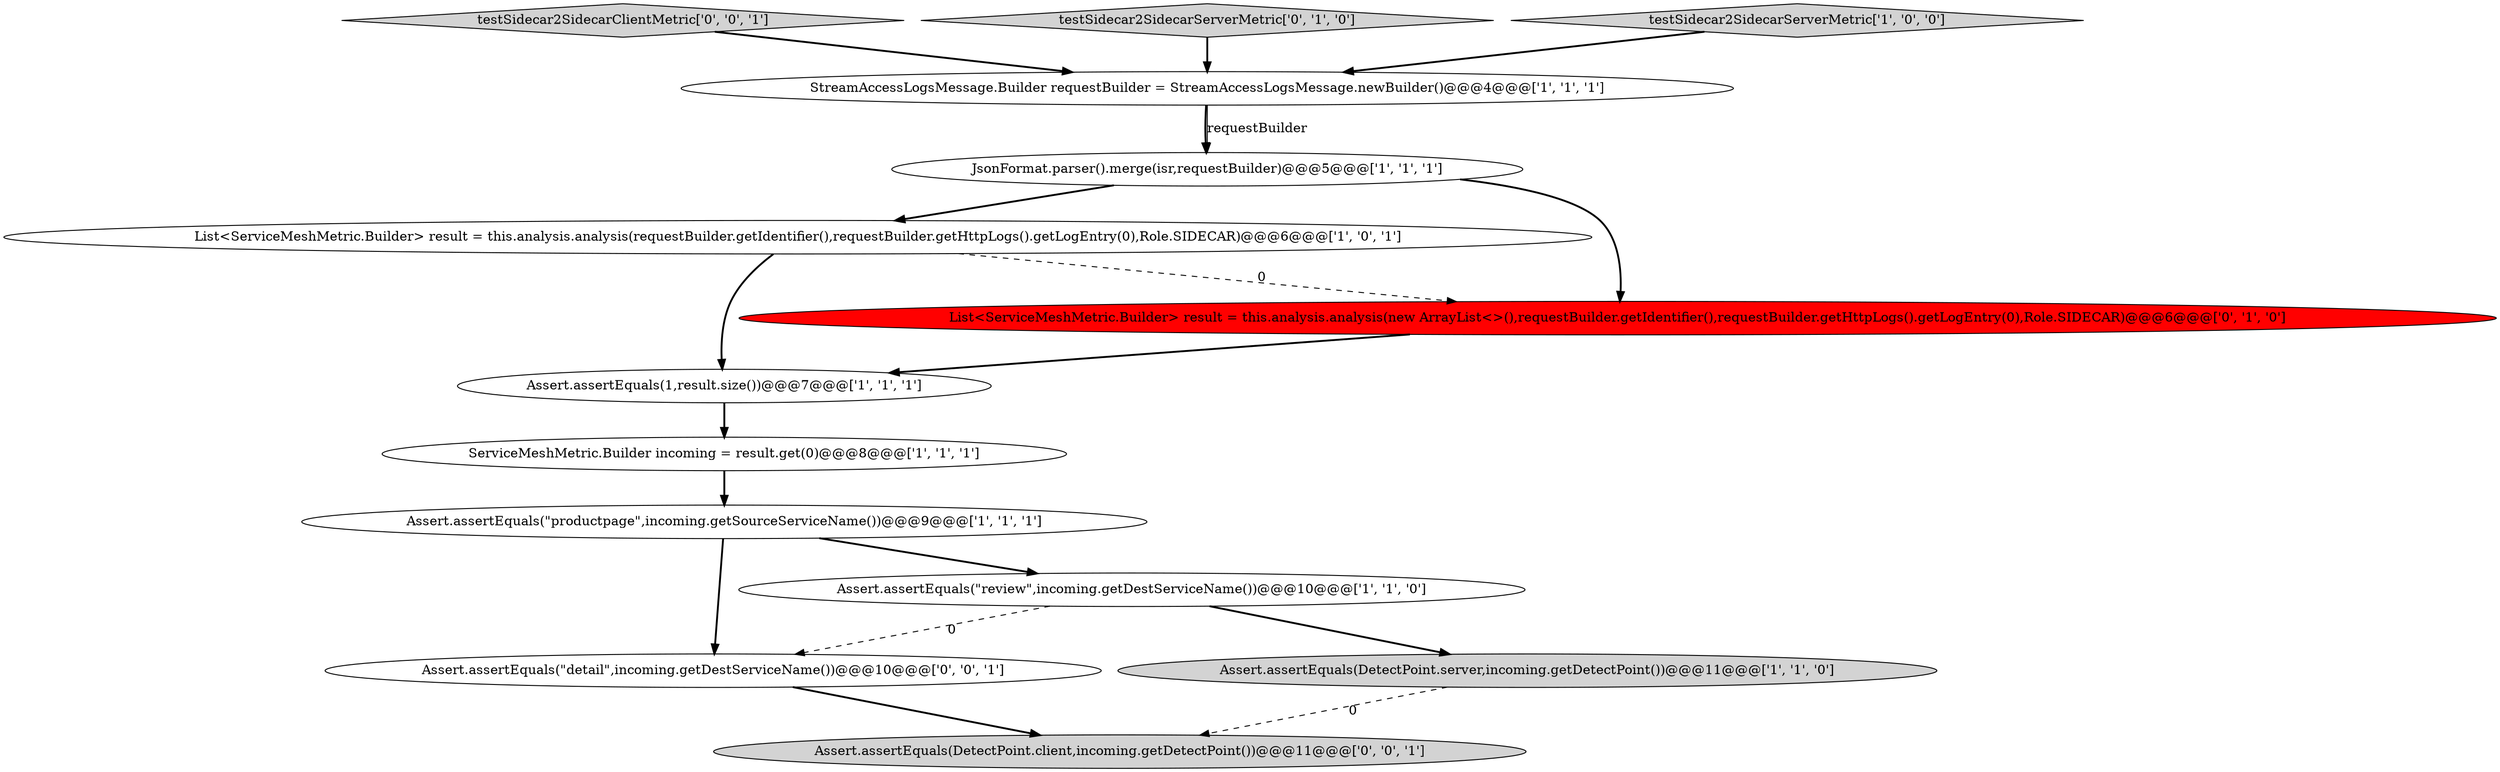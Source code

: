 digraph {
2 [style = filled, label = "Assert.assertEquals(DetectPoint.server,incoming.getDetectPoint())@@@11@@@['1', '1', '0']", fillcolor = lightgray, shape = ellipse image = "AAA0AAABBB1BBB"];
8 [style = filled, label = "Assert.assertEquals(\"productpage\",incoming.getSourceServiceName())@@@9@@@['1', '1', '1']", fillcolor = white, shape = ellipse image = "AAA0AAABBB1BBB"];
11 [style = filled, label = "Assert.assertEquals(\"detail\",incoming.getDestServiceName())@@@10@@@['0', '0', '1']", fillcolor = white, shape = ellipse image = "AAA0AAABBB3BBB"];
13 [style = filled, label = "testSidecar2SidecarClientMetric['0', '0', '1']", fillcolor = lightgray, shape = diamond image = "AAA0AAABBB3BBB"];
6 [style = filled, label = "StreamAccessLogsMessage.Builder requestBuilder = StreamAccessLogsMessage.newBuilder()@@@4@@@['1', '1', '1']", fillcolor = white, shape = ellipse image = "AAA0AAABBB1BBB"];
5 [style = filled, label = "Assert.assertEquals(\"review\",incoming.getDestServiceName())@@@10@@@['1', '1', '0']", fillcolor = white, shape = ellipse image = "AAA0AAABBB1BBB"];
1 [style = filled, label = "List<ServiceMeshMetric.Builder> result = this.analysis.analysis(requestBuilder.getIdentifier(),requestBuilder.getHttpLogs().getLogEntry(0),Role.SIDECAR)@@@6@@@['1', '0', '1']", fillcolor = white, shape = ellipse image = "AAA0AAABBB1BBB"];
10 [style = filled, label = "testSidecar2SidecarServerMetric['0', '1', '0']", fillcolor = lightgray, shape = diamond image = "AAA0AAABBB2BBB"];
7 [style = filled, label = "ServiceMeshMetric.Builder incoming = result.get(0)@@@8@@@['1', '1', '1']", fillcolor = white, shape = ellipse image = "AAA0AAABBB1BBB"];
12 [style = filled, label = "Assert.assertEquals(DetectPoint.client,incoming.getDetectPoint())@@@11@@@['0', '0', '1']", fillcolor = lightgray, shape = ellipse image = "AAA0AAABBB3BBB"];
4 [style = filled, label = "testSidecar2SidecarServerMetric['1', '0', '0']", fillcolor = lightgray, shape = diamond image = "AAA0AAABBB1BBB"];
9 [style = filled, label = "List<ServiceMeshMetric.Builder> result = this.analysis.analysis(new ArrayList<>(),requestBuilder.getIdentifier(),requestBuilder.getHttpLogs().getLogEntry(0),Role.SIDECAR)@@@6@@@['0', '1', '0']", fillcolor = red, shape = ellipse image = "AAA1AAABBB2BBB"];
3 [style = filled, label = "JsonFormat.parser().merge(isr,requestBuilder)@@@5@@@['1', '1', '1']", fillcolor = white, shape = ellipse image = "AAA0AAABBB1BBB"];
0 [style = filled, label = "Assert.assertEquals(1,result.size())@@@7@@@['1', '1', '1']", fillcolor = white, shape = ellipse image = "AAA0AAABBB1BBB"];
3->9 [style = bold, label=""];
6->3 [style = bold, label=""];
2->12 [style = dashed, label="0"];
1->9 [style = dashed, label="0"];
5->2 [style = bold, label=""];
6->3 [style = solid, label="requestBuilder"];
11->12 [style = bold, label=""];
1->0 [style = bold, label=""];
13->6 [style = bold, label=""];
9->0 [style = bold, label=""];
8->5 [style = bold, label=""];
3->1 [style = bold, label=""];
5->11 [style = dashed, label="0"];
7->8 [style = bold, label=""];
8->11 [style = bold, label=""];
4->6 [style = bold, label=""];
10->6 [style = bold, label=""];
0->7 [style = bold, label=""];
}
